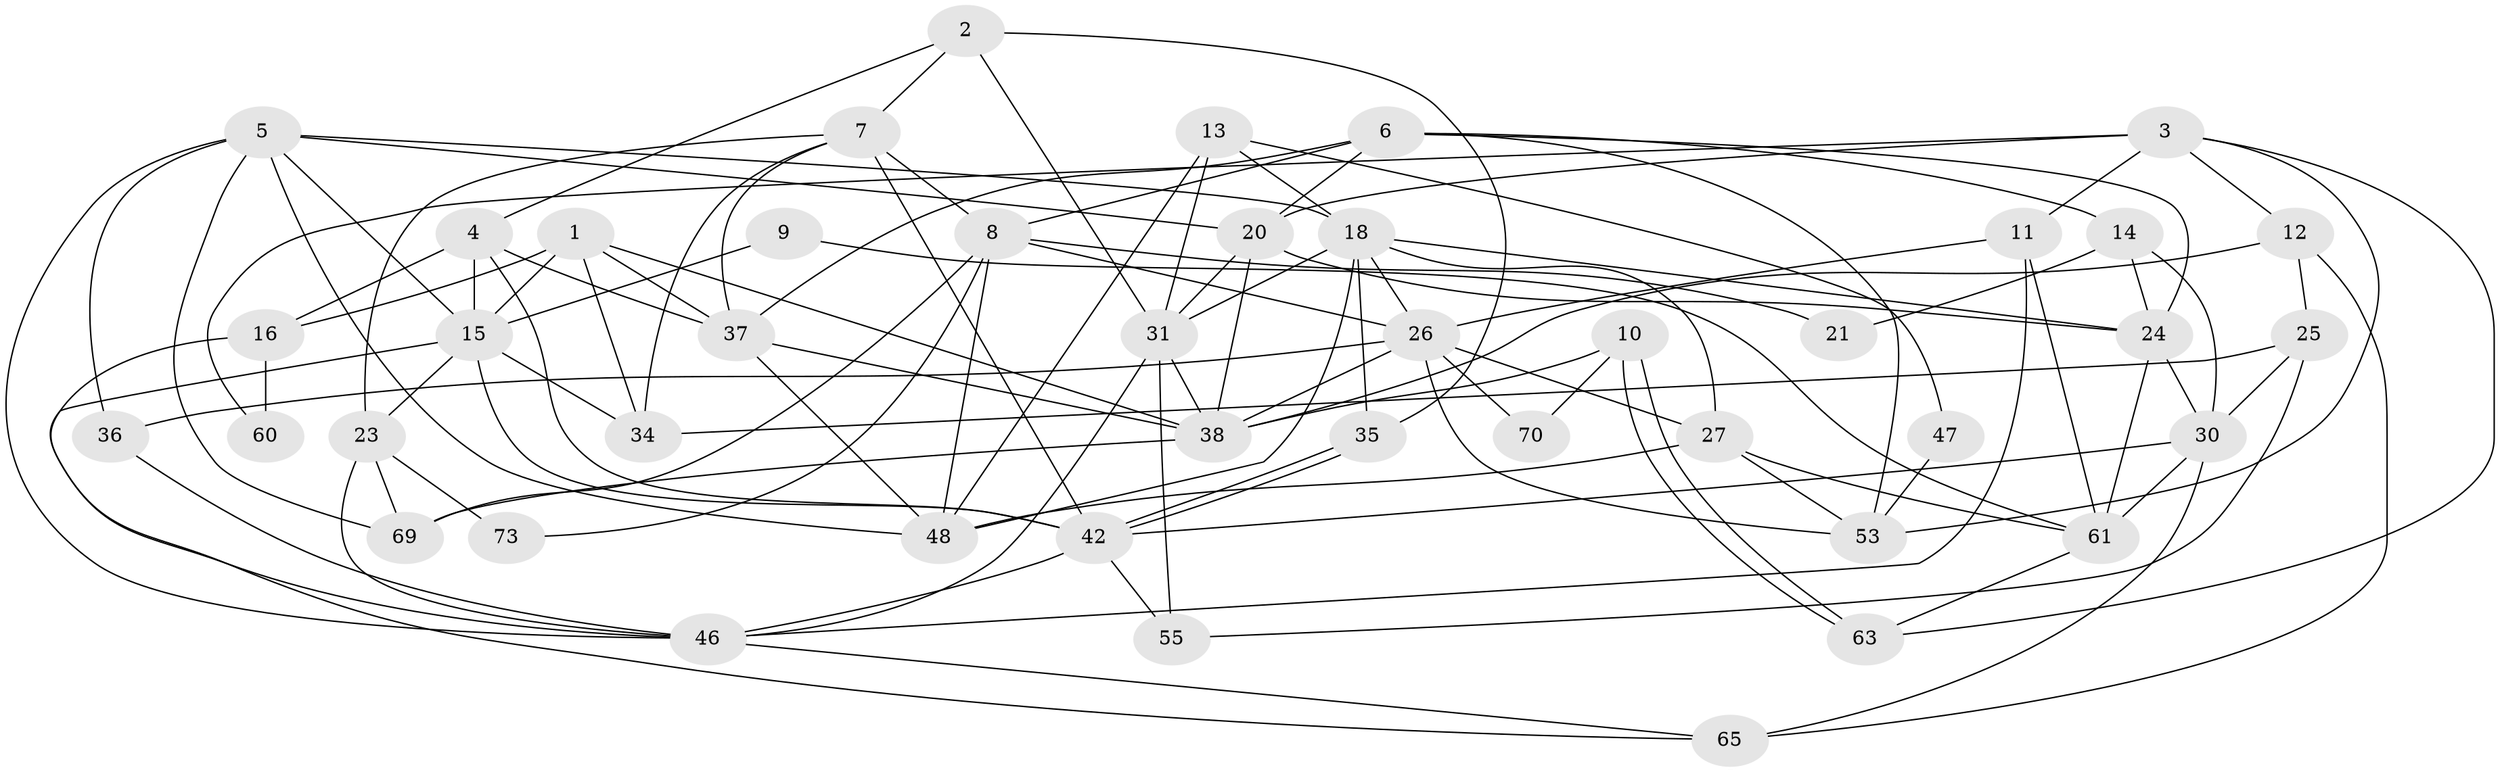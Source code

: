 // original degree distribution, {5: 0.1780821917808219, 2: 0.1780821917808219, 4: 0.3424657534246575, 3: 0.1643835616438356, 6: 0.0821917808219178, 7: 0.0410958904109589, 8: 0.0136986301369863}
// Generated by graph-tools (version 1.1) at 2025/41/03/06/25 10:41:59]
// undirected, 44 vertices, 109 edges
graph export_dot {
graph [start="1"]
  node [color=gray90,style=filled];
  1 [super="+44"];
  2 [super="+39"];
  3 [super="+32"];
  4 [super="+72"];
  5 [super="+29"];
  6 [super="+67"];
  7 [super="+43"];
  8 [super="+22"];
  9;
  10;
  11 [super="+45"];
  12 [super="+17"];
  13;
  14 [super="+19"];
  15 [super="+54"];
  16 [super="+66"];
  18 [super="+52"];
  20 [super="+56"];
  21;
  23 [super="+28"];
  24 [super="+41"];
  25 [super="+40"];
  26 [super="+58"];
  27 [super="+51"];
  30 [super="+64"];
  31 [super="+33"];
  34;
  35;
  36;
  37 [super="+50"];
  38 [super="+49"];
  42 [super="+68"];
  46 [super="+71"];
  47;
  48 [super="+59"];
  53;
  55 [super="+57"];
  60;
  61 [super="+62"];
  63;
  65;
  69;
  70;
  73;
  1 -- 37;
  1 -- 38;
  1 -- 16;
  1 -- 34;
  1 -- 15;
  2 -- 31;
  2 -- 35;
  2 -- 7;
  2 -- 4;
  3 -- 11;
  3 -- 12;
  3 -- 63;
  3 -- 60;
  3 -- 53;
  3 -- 20;
  4 -- 42;
  4 -- 16;
  4 -- 37;
  4 -- 15;
  5 -- 69;
  5 -- 18;
  5 -- 20 [weight=2];
  5 -- 48;
  5 -- 36;
  5 -- 46;
  5 -- 15;
  6 -- 24 [weight=2];
  6 -- 20 [weight=2];
  6 -- 37;
  6 -- 53;
  6 -- 8;
  6 -- 14;
  7 -- 23;
  7 -- 34;
  7 -- 42 [weight=2];
  7 -- 8;
  7 -- 37;
  8 -- 48;
  8 -- 21;
  8 -- 69;
  8 -- 73;
  8 -- 26;
  9 -- 61;
  9 -- 15;
  10 -- 63;
  10 -- 63;
  10 -- 70;
  10 -- 38;
  11 -- 61;
  11 -- 26;
  11 -- 46;
  12 -- 65;
  12 -- 38;
  12 -- 25;
  13 -- 48;
  13 -- 31;
  13 -- 47;
  13 -- 18;
  14 -- 24;
  14 -- 21;
  14 -- 30;
  15 -- 34;
  15 -- 65;
  15 -- 23;
  15 -- 42;
  16 -- 60;
  16 -- 46;
  18 -- 31;
  18 -- 24;
  18 -- 48;
  18 -- 35;
  18 -- 26;
  18 -- 27;
  20 -- 24;
  20 -- 31;
  20 -- 38;
  23 -- 69 [weight=2];
  23 -- 73 [weight=2];
  23 -- 46;
  24 -- 30;
  24 -- 61;
  25 -- 34;
  25 -- 30 [weight=2];
  25 -- 55;
  26 -- 53;
  26 -- 36;
  26 -- 70;
  26 -- 27;
  26 -- 38;
  27 -- 48;
  27 -- 53;
  27 -- 61;
  30 -- 65;
  30 -- 42;
  30 -- 61;
  31 -- 38;
  31 -- 46;
  31 -- 55;
  35 -- 42;
  35 -- 42;
  36 -- 46;
  37 -- 48;
  37 -- 38;
  38 -- 69;
  42 -- 46;
  42 -- 55;
  46 -- 65;
  47 -- 53;
  61 -- 63;
}
